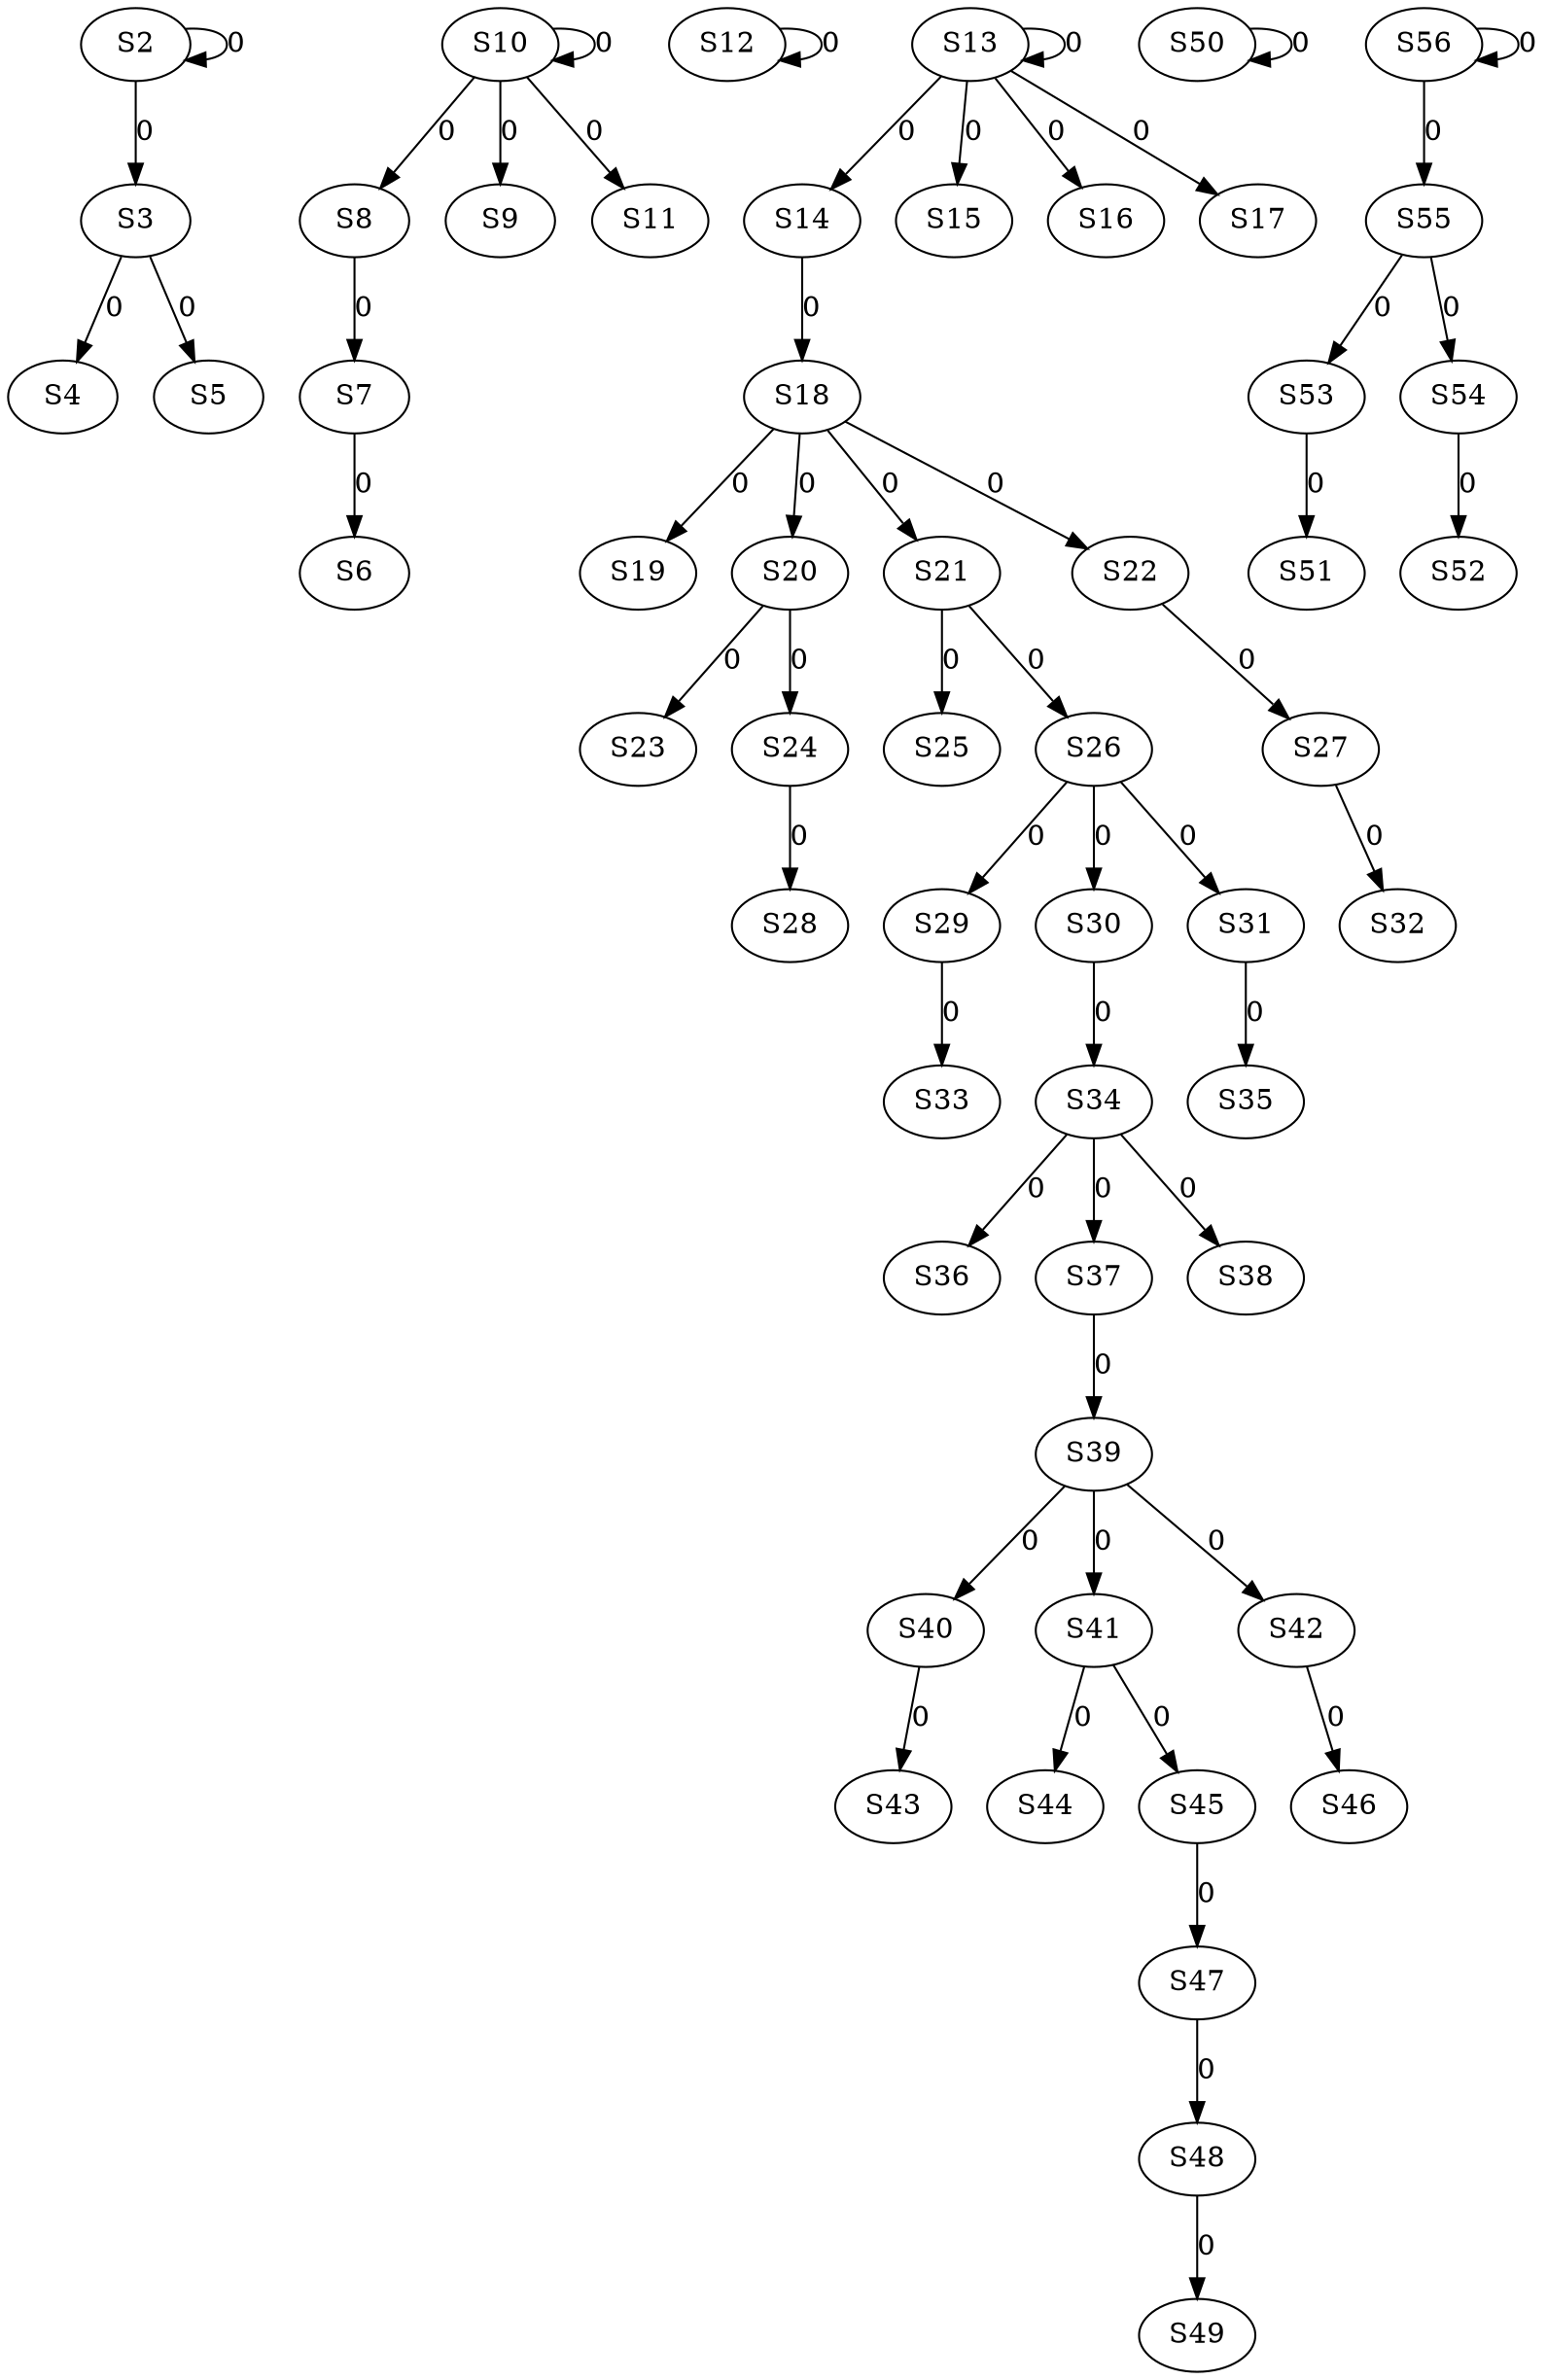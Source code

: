 strict digraph {
	S2 -> S2 [ label = 0 ];
	S2 -> S3 [ label = 0 ];
	S3 -> S4 [ label = 0 ];
	S3 -> S5 [ label = 0 ];
	S7 -> S6 [ label = 0 ];
	S8 -> S7 [ label = 0 ];
	S10 -> S8 [ label = 0 ];
	S10 -> S9 [ label = 0 ];
	S10 -> S10 [ label = 0 ];
	S10 -> S11 [ label = 0 ];
	S12 -> S12 [ label = 0 ];
	S13 -> S13 [ label = 0 ];
	S13 -> S14 [ label = 0 ];
	S13 -> S15 [ label = 0 ];
	S13 -> S16 [ label = 0 ];
	S13 -> S17 [ label = 0 ];
	S14 -> S18 [ label = 0 ];
	S18 -> S19 [ label = 0 ];
	S18 -> S20 [ label = 0 ];
	S18 -> S21 [ label = 0 ];
	S18 -> S22 [ label = 0 ];
	S20 -> S23 [ label = 0 ];
	S20 -> S24 [ label = 0 ];
	S21 -> S25 [ label = 0 ];
	S21 -> S26 [ label = 0 ];
	S22 -> S27 [ label = 0 ];
	S24 -> S28 [ label = 0 ];
	S26 -> S29 [ label = 0 ];
	S26 -> S30 [ label = 0 ];
	S26 -> S31 [ label = 0 ];
	S27 -> S32 [ label = 0 ];
	S29 -> S33 [ label = 0 ];
	S30 -> S34 [ label = 0 ];
	S31 -> S35 [ label = 0 ];
	S34 -> S36 [ label = 0 ];
	S34 -> S37 [ label = 0 ];
	S34 -> S38 [ label = 0 ];
	S37 -> S39 [ label = 0 ];
	S39 -> S40 [ label = 0 ];
	S39 -> S41 [ label = 0 ];
	S39 -> S42 [ label = 0 ];
	S40 -> S43 [ label = 0 ];
	S41 -> S44 [ label = 0 ];
	S41 -> S45 [ label = 0 ];
	S42 -> S46 [ label = 0 ];
	S45 -> S47 [ label = 0 ];
	S47 -> S48 [ label = 0 ];
	S48 -> S49 [ label = 0 ];
	S50 -> S50 [ label = 0 ];
	S53 -> S51 [ label = 0 ];
	S54 -> S52 [ label = 0 ];
	S55 -> S53 [ label = 0 ];
	S55 -> S54 [ label = 0 ];
	S56 -> S55 [ label = 0 ];
	S56 -> S56 [ label = 0 ];
}